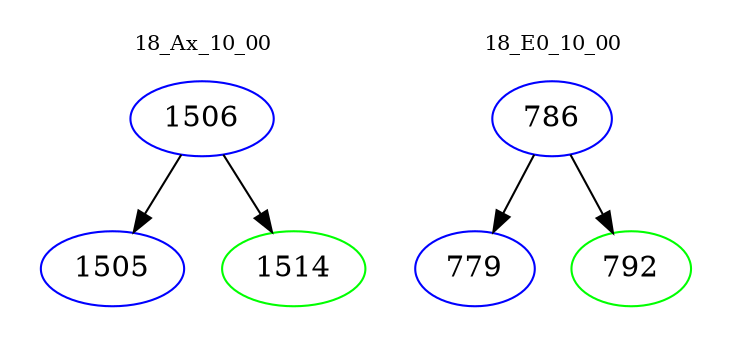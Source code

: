 digraph{
subgraph cluster_0 {
color = white
label = "18_Ax_10_00";
fontsize=10;
T0_1506 [label="1506", color="blue"]
T0_1506 -> T0_1505 [color="black"]
T0_1505 [label="1505", color="blue"]
T0_1506 -> T0_1514 [color="black"]
T0_1514 [label="1514", color="green"]
}
subgraph cluster_1 {
color = white
label = "18_E0_10_00";
fontsize=10;
T1_786 [label="786", color="blue"]
T1_786 -> T1_779 [color="black"]
T1_779 [label="779", color="blue"]
T1_786 -> T1_792 [color="black"]
T1_792 [label="792", color="green"]
}
}
